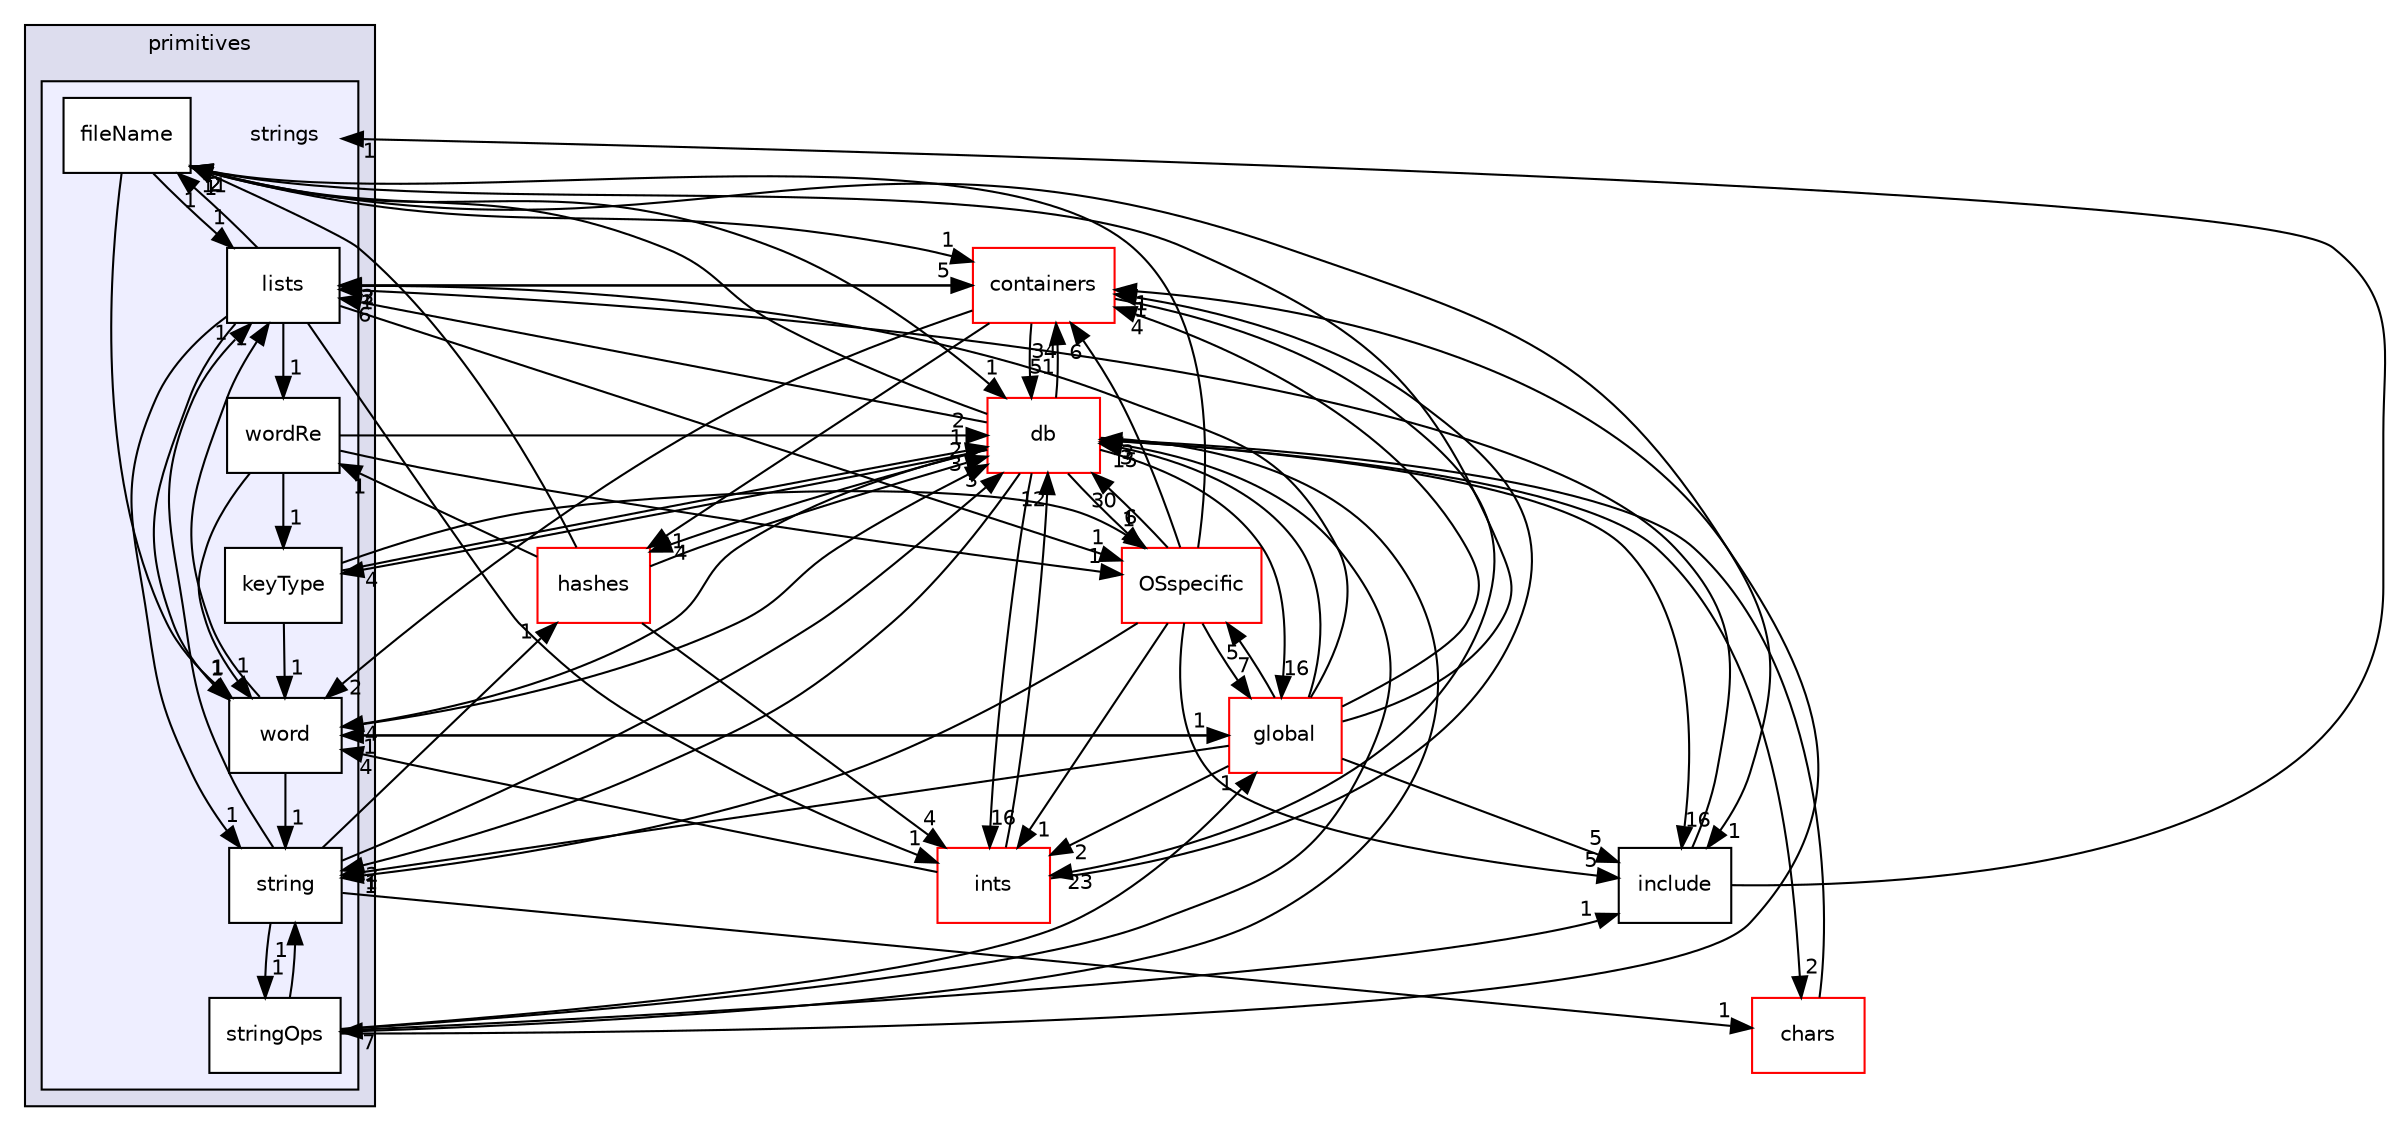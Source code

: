 digraph "src/OpenFOAM/primitives/strings" {
  bgcolor=transparent;
  compound=true
  node [ fontsize="10", fontname="Helvetica"];
  edge [ labelfontsize="10", labelfontname="Helvetica"];
  subgraph clusterdir_3e50f45338116b169052b428016851aa {
    graph [ bgcolor="#ddddee", pencolor="black", label="primitives" fontname="Helvetica", fontsize="10", URL="dir_3e50f45338116b169052b428016851aa.html"]
  subgraph clusterdir_ce1ee507886310df0e74ee2e624fbc88 {
    graph [ bgcolor="#eeeeff", pencolor="black", label="" URL="dir_ce1ee507886310df0e74ee2e624fbc88.html"];
    dir_ce1ee507886310df0e74ee2e624fbc88 [shape=plaintext label="strings"];
    dir_e0766cf37aa68a893986759610a2c525 [shape=box label="fileName" color="black" fillcolor="white" style="filled" URL="dir_e0766cf37aa68a893986759610a2c525.html"];
    dir_a83eb367bf26e2d772c6532ab47f4fe7 [shape=box label="keyType" color="black" fillcolor="white" style="filled" URL="dir_a83eb367bf26e2d772c6532ab47f4fe7.html"];
    dir_3225460a2bc040f976df3516175e6565 [shape=box label="lists" color="black" fillcolor="white" style="filled" URL="dir_3225460a2bc040f976df3516175e6565.html"];
    dir_5d269f08fff917248372ebf5423c45f9 [shape=box label="string" color="black" fillcolor="white" style="filled" URL="dir_5d269f08fff917248372ebf5423c45f9.html"];
    dir_04595600e69ea764b416a13a9b2786bb [shape=box label="stringOps" color="black" fillcolor="white" style="filled" URL="dir_04595600e69ea764b416a13a9b2786bb.html"];
    dir_37e5616194788bea54b108232e896e64 [shape=box label="word" color="black" fillcolor="white" style="filled" URL="dir_37e5616194788bea54b108232e896e64.html"];
    dir_c3392db1efe9a2640802296c6b320902 [shape=box label="wordRe" color="black" fillcolor="white" style="filled" URL="dir_c3392db1efe9a2640802296c6b320902.html"];
  }
  }
  dir_19d0872053bde092be81d7fe3f56cbf7 [shape=box label="containers" color="red" URL="dir_19d0872053bde092be81d7fe3f56cbf7.html"];
  dir_63c634f7a7cfd679ac26c67fb30fc32f [shape=box label="db" color="red" URL="dir_63c634f7a7cfd679ac26c67fb30fc32f.html"];
  dir_88dabb3705a9b13be16987836626f570 [shape=box label="chars" color="red" URL="dir_88dabb3705a9b13be16987836626f570.html"];
  dir_8583492183f4d27c76555f8f333dd07b [shape=box label="global" color="red" URL="dir_8583492183f4d27c76555f8f333dd07b.html"];
  dir_e954e9f5966bc1c681a414ec8bd0ee15 [shape=box label="include" URL="dir_e954e9f5966bc1c681a414ec8bd0ee15.html"];
  dir_086c067a0e64eeb439d30ae0c44248d8 [shape=box label="ints" color="red" URL="dir_086c067a0e64eeb439d30ae0c44248d8.html"];
  dir_4283faa153a5178e565ef547cd992a0a [shape=box label="hashes" color="red" URL="dir_4283faa153a5178e565ef547cd992a0a.html"];
  dir_1e7df7a7407fc4618be5c18f76eb7b99 [shape=box label="OSspecific" color="red" URL="dir_1e7df7a7407fc4618be5c18f76eb7b99.html"];
  dir_04595600e69ea764b416a13a9b2786bb->dir_19d0872053bde092be81d7fe3f56cbf7 [headlabel="1", labeldistance=1.5 headhref="dir_002440_001934.html"];
  dir_04595600e69ea764b416a13a9b2786bb->dir_5d269f08fff917248372ebf5423c45f9 [headlabel="1", labeldistance=1.5 headhref="dir_002440_002439.html"];
  dir_04595600e69ea764b416a13a9b2786bb->dir_63c634f7a7cfd679ac26c67fb30fc32f [headlabel="3", labeldistance=1.5 headhref="dir_002440_001985.html"];
  dir_04595600e69ea764b416a13a9b2786bb->dir_8583492183f4d27c76555f8f333dd07b [headlabel="1", labeldistance=1.5 headhref="dir_002440_002130.html"];
  dir_04595600e69ea764b416a13a9b2786bb->dir_e954e9f5966bc1c681a414ec8bd0ee15 [headlabel="1", labeldistance=1.5 headhref="dir_002440_002152.html"];
  dir_e0766cf37aa68a893986759610a2c525->dir_19d0872053bde092be81d7fe3f56cbf7 [headlabel="1", labeldistance=1.5 headhref="dir_002436_001934.html"];
  dir_e0766cf37aa68a893986759610a2c525->dir_3225460a2bc040f976df3516175e6565 [headlabel="1", labeldistance=1.5 headhref="dir_002436_002438.html"];
  dir_e0766cf37aa68a893986759610a2c525->dir_37e5616194788bea54b108232e896e64 [headlabel="1", labeldistance=1.5 headhref="dir_002436_002441.html"];
  dir_e0766cf37aa68a893986759610a2c525->dir_63c634f7a7cfd679ac26c67fb30fc32f [headlabel="1", labeldistance=1.5 headhref="dir_002436_001985.html"];
  dir_e0766cf37aa68a893986759610a2c525->dir_e954e9f5966bc1c681a414ec8bd0ee15 [headlabel="1", labeldistance=1.5 headhref="dir_002436_002152.html"];
  dir_19d0872053bde092be81d7fe3f56cbf7->dir_3225460a2bc040f976df3516175e6565 [headlabel="3", labeldistance=1.5 headhref="dir_001934_002438.html"];
  dir_19d0872053bde092be81d7fe3f56cbf7->dir_37e5616194788bea54b108232e896e64 [headlabel="2", labeldistance=1.5 headhref="dir_001934_002441.html"];
  dir_19d0872053bde092be81d7fe3f56cbf7->dir_63c634f7a7cfd679ac26c67fb30fc32f [headlabel="51", labeldistance=1.5 headhref="dir_001934_001985.html"];
  dir_19d0872053bde092be81d7fe3f56cbf7->dir_086c067a0e64eeb439d30ae0c44248d8 [headlabel="23", labeldistance=1.5 headhref="dir_001934_002390.html"];
  dir_19d0872053bde092be81d7fe3f56cbf7->dir_4283faa153a5178e565ef547cd992a0a [headlabel="1", labeldistance=1.5 headhref="dir_001934_002386.html"];
  dir_5d269f08fff917248372ebf5423c45f9->dir_04595600e69ea764b416a13a9b2786bb [headlabel="1", labeldistance=1.5 headhref="dir_002439_002440.html"];
  dir_5d269f08fff917248372ebf5423c45f9->dir_3225460a2bc040f976df3516175e6565 [headlabel="1", labeldistance=1.5 headhref="dir_002439_002438.html"];
  dir_5d269f08fff917248372ebf5423c45f9->dir_63c634f7a7cfd679ac26c67fb30fc32f [headlabel="3", labeldistance=1.5 headhref="dir_002439_001985.html"];
  dir_5d269f08fff917248372ebf5423c45f9->dir_88dabb3705a9b13be16987836626f570 [headlabel="1", labeldistance=1.5 headhref="dir_002439_002363.html"];
  dir_5d269f08fff917248372ebf5423c45f9->dir_4283faa153a5178e565ef547cd992a0a [headlabel="1", labeldistance=1.5 headhref="dir_002439_002386.html"];
  dir_c3392db1efe9a2640802296c6b320902->dir_a83eb367bf26e2d772c6532ab47f4fe7 [headlabel="1", labeldistance=1.5 headhref="dir_002442_002437.html"];
  dir_c3392db1efe9a2640802296c6b320902->dir_37e5616194788bea54b108232e896e64 [headlabel="1", labeldistance=1.5 headhref="dir_002442_002441.html"];
  dir_c3392db1efe9a2640802296c6b320902->dir_63c634f7a7cfd679ac26c67fb30fc32f [headlabel="2", labeldistance=1.5 headhref="dir_002442_001985.html"];
  dir_c3392db1efe9a2640802296c6b320902->dir_1e7df7a7407fc4618be5c18f76eb7b99 [headlabel="1", labeldistance=1.5 headhref="dir_002442_002470.html"];
  dir_3225460a2bc040f976df3516175e6565->dir_e0766cf37aa68a893986759610a2c525 [headlabel="1", labeldistance=1.5 headhref="dir_002438_002436.html"];
  dir_3225460a2bc040f976df3516175e6565->dir_19d0872053bde092be81d7fe3f56cbf7 [headlabel="5", labeldistance=1.5 headhref="dir_002438_001934.html"];
  dir_3225460a2bc040f976df3516175e6565->dir_5d269f08fff917248372ebf5423c45f9 [headlabel="1", labeldistance=1.5 headhref="dir_002438_002439.html"];
  dir_3225460a2bc040f976df3516175e6565->dir_c3392db1efe9a2640802296c6b320902 [headlabel="1", labeldistance=1.5 headhref="dir_002438_002442.html"];
  dir_3225460a2bc040f976df3516175e6565->dir_37e5616194788bea54b108232e896e64 [headlabel="1", labeldistance=1.5 headhref="dir_002438_002441.html"];
  dir_3225460a2bc040f976df3516175e6565->dir_086c067a0e64eeb439d30ae0c44248d8 [headlabel="1", labeldistance=1.5 headhref="dir_002438_002390.html"];
  dir_3225460a2bc040f976df3516175e6565->dir_1e7df7a7407fc4618be5c18f76eb7b99 [headlabel="1", labeldistance=1.5 headhref="dir_002438_002470.html"];
  dir_a83eb367bf26e2d772c6532ab47f4fe7->dir_37e5616194788bea54b108232e896e64 [headlabel="1", labeldistance=1.5 headhref="dir_002437_002441.html"];
  dir_a83eb367bf26e2d772c6532ab47f4fe7->dir_63c634f7a7cfd679ac26c67fb30fc32f [headlabel="1", labeldistance=1.5 headhref="dir_002437_001985.html"];
  dir_a83eb367bf26e2d772c6532ab47f4fe7->dir_1e7df7a7407fc4618be5c18f76eb7b99 [headlabel="1", labeldistance=1.5 headhref="dir_002437_002470.html"];
  dir_37e5616194788bea54b108232e896e64->dir_5d269f08fff917248372ebf5423c45f9 [headlabel="1", labeldistance=1.5 headhref="dir_002441_002439.html"];
  dir_37e5616194788bea54b108232e896e64->dir_3225460a2bc040f976df3516175e6565 [headlabel="1", labeldistance=1.5 headhref="dir_002441_002438.html"];
  dir_37e5616194788bea54b108232e896e64->dir_63c634f7a7cfd679ac26c67fb30fc32f [headlabel="3", labeldistance=1.5 headhref="dir_002441_001985.html"];
  dir_37e5616194788bea54b108232e896e64->dir_8583492183f4d27c76555f8f333dd07b [headlabel="1", labeldistance=1.5 headhref="dir_002441_002130.html"];
  dir_63c634f7a7cfd679ac26c67fb30fc32f->dir_04595600e69ea764b416a13a9b2786bb [headlabel="7", labeldistance=1.5 headhref="dir_001985_002440.html"];
  dir_63c634f7a7cfd679ac26c67fb30fc32f->dir_e0766cf37aa68a893986759610a2c525 [headlabel="11", labeldistance=1.5 headhref="dir_001985_002436.html"];
  dir_63c634f7a7cfd679ac26c67fb30fc32f->dir_19d0872053bde092be81d7fe3f56cbf7 [headlabel="34", labeldistance=1.5 headhref="dir_001985_001934.html"];
  dir_63c634f7a7cfd679ac26c67fb30fc32f->dir_5d269f08fff917248372ebf5423c45f9 [headlabel="2", labeldistance=1.5 headhref="dir_001985_002439.html"];
  dir_63c634f7a7cfd679ac26c67fb30fc32f->dir_3225460a2bc040f976df3516175e6565 [headlabel="6", labeldistance=1.5 headhref="dir_001985_002438.html"];
  dir_63c634f7a7cfd679ac26c67fb30fc32f->dir_a83eb367bf26e2d772c6532ab47f4fe7 [headlabel="4", labeldistance=1.5 headhref="dir_001985_002437.html"];
  dir_63c634f7a7cfd679ac26c67fb30fc32f->dir_37e5616194788bea54b108232e896e64 [headlabel="4", labeldistance=1.5 headhref="dir_001985_002441.html"];
  dir_63c634f7a7cfd679ac26c67fb30fc32f->dir_88dabb3705a9b13be16987836626f570 [headlabel="2", labeldistance=1.5 headhref="dir_001985_002363.html"];
  dir_63c634f7a7cfd679ac26c67fb30fc32f->dir_8583492183f4d27c76555f8f333dd07b [headlabel="16", labeldistance=1.5 headhref="dir_001985_002130.html"];
  dir_63c634f7a7cfd679ac26c67fb30fc32f->dir_e954e9f5966bc1c681a414ec8bd0ee15 [headlabel="16", labeldistance=1.5 headhref="dir_001985_002152.html"];
  dir_63c634f7a7cfd679ac26c67fb30fc32f->dir_086c067a0e64eeb439d30ae0c44248d8 [headlabel="16", labeldistance=1.5 headhref="dir_001985_002390.html"];
  dir_63c634f7a7cfd679ac26c67fb30fc32f->dir_4283faa153a5178e565ef547cd992a0a [headlabel="4", labeldistance=1.5 headhref="dir_001985_002386.html"];
  dir_63c634f7a7cfd679ac26c67fb30fc32f->dir_1e7df7a7407fc4618be5c18f76eb7b99 [headlabel="6", labeldistance=1.5 headhref="dir_001985_002470.html"];
  dir_88dabb3705a9b13be16987836626f570->dir_63c634f7a7cfd679ac26c67fb30fc32f [headlabel="3", labeldistance=1.5 headhref="dir_002363_001985.html"];
  dir_8583492183f4d27c76555f8f333dd07b->dir_e0766cf37aa68a893986759610a2c525 [headlabel="2", labeldistance=1.5 headhref="dir_002130_002436.html"];
  dir_8583492183f4d27c76555f8f333dd07b->dir_19d0872053bde092be81d7fe3f56cbf7 [headlabel="4", labeldistance=1.5 headhref="dir_002130_001934.html"];
  dir_8583492183f4d27c76555f8f333dd07b->dir_5d269f08fff917248372ebf5423c45f9 [headlabel="1", labeldistance=1.5 headhref="dir_002130_002439.html"];
  dir_8583492183f4d27c76555f8f333dd07b->dir_3225460a2bc040f976df3516175e6565 [headlabel="2", labeldistance=1.5 headhref="dir_002130_002438.html"];
  dir_8583492183f4d27c76555f8f333dd07b->dir_37e5616194788bea54b108232e896e64 [headlabel="1", labeldistance=1.5 headhref="dir_002130_002441.html"];
  dir_8583492183f4d27c76555f8f333dd07b->dir_63c634f7a7cfd679ac26c67fb30fc32f [headlabel="15", labeldistance=1.5 headhref="dir_002130_001985.html"];
  dir_8583492183f4d27c76555f8f333dd07b->dir_e954e9f5966bc1c681a414ec8bd0ee15 [headlabel="5", labeldistance=1.5 headhref="dir_002130_002152.html"];
  dir_8583492183f4d27c76555f8f333dd07b->dir_086c067a0e64eeb439d30ae0c44248d8 [headlabel="2", labeldistance=1.5 headhref="dir_002130_002390.html"];
  dir_8583492183f4d27c76555f8f333dd07b->dir_1e7df7a7407fc4618be5c18f76eb7b99 [headlabel="5", labeldistance=1.5 headhref="dir_002130_002470.html"];
  dir_e954e9f5966bc1c681a414ec8bd0ee15->dir_ce1ee507886310df0e74ee2e624fbc88 [headlabel="1", labeldistance=1.5 headhref="dir_002152_002435.html"];
  dir_e954e9f5966bc1c681a414ec8bd0ee15->dir_3225460a2bc040f976df3516175e6565 [headlabel="1", labeldistance=1.5 headhref="dir_002152_002438.html"];
  dir_086c067a0e64eeb439d30ae0c44248d8->dir_19d0872053bde092be81d7fe3f56cbf7 [headlabel="1", labeldistance=1.5 headhref="dir_002390_001934.html"];
  dir_086c067a0e64eeb439d30ae0c44248d8->dir_37e5616194788bea54b108232e896e64 [headlabel="4", labeldistance=1.5 headhref="dir_002390_002441.html"];
  dir_086c067a0e64eeb439d30ae0c44248d8->dir_63c634f7a7cfd679ac26c67fb30fc32f [headlabel="12", labeldistance=1.5 headhref="dir_002390_001985.html"];
  dir_4283faa153a5178e565ef547cd992a0a->dir_e0766cf37aa68a893986759610a2c525 [headlabel="1", labeldistance=1.5 headhref="dir_002386_002436.html"];
  dir_4283faa153a5178e565ef547cd992a0a->dir_c3392db1efe9a2640802296c6b320902 [headlabel="1", labeldistance=1.5 headhref="dir_002386_002442.html"];
  dir_4283faa153a5178e565ef547cd992a0a->dir_63c634f7a7cfd679ac26c67fb30fc32f [headlabel="2", labeldistance=1.5 headhref="dir_002386_001985.html"];
  dir_4283faa153a5178e565ef547cd992a0a->dir_086c067a0e64eeb439d30ae0c44248d8 [headlabel="4", labeldistance=1.5 headhref="dir_002386_002390.html"];
  dir_1e7df7a7407fc4618be5c18f76eb7b99->dir_e0766cf37aa68a893986759610a2c525 [headlabel="2", labeldistance=1.5 headhref="dir_002470_002436.html"];
  dir_1e7df7a7407fc4618be5c18f76eb7b99->dir_19d0872053bde092be81d7fe3f56cbf7 [headlabel="6", labeldistance=1.5 headhref="dir_002470_001934.html"];
  dir_1e7df7a7407fc4618be5c18f76eb7b99->dir_5d269f08fff917248372ebf5423c45f9 [headlabel="1", labeldistance=1.5 headhref="dir_002470_002439.html"];
  dir_1e7df7a7407fc4618be5c18f76eb7b99->dir_63c634f7a7cfd679ac26c67fb30fc32f [headlabel="30", labeldistance=1.5 headhref="dir_002470_001985.html"];
  dir_1e7df7a7407fc4618be5c18f76eb7b99->dir_8583492183f4d27c76555f8f333dd07b [headlabel="7", labeldistance=1.5 headhref="dir_002470_002130.html"];
  dir_1e7df7a7407fc4618be5c18f76eb7b99->dir_e954e9f5966bc1c681a414ec8bd0ee15 [headlabel="5", labeldistance=1.5 headhref="dir_002470_002152.html"];
  dir_1e7df7a7407fc4618be5c18f76eb7b99->dir_086c067a0e64eeb439d30ae0c44248d8 [headlabel="1", labeldistance=1.5 headhref="dir_002470_002390.html"];
}
